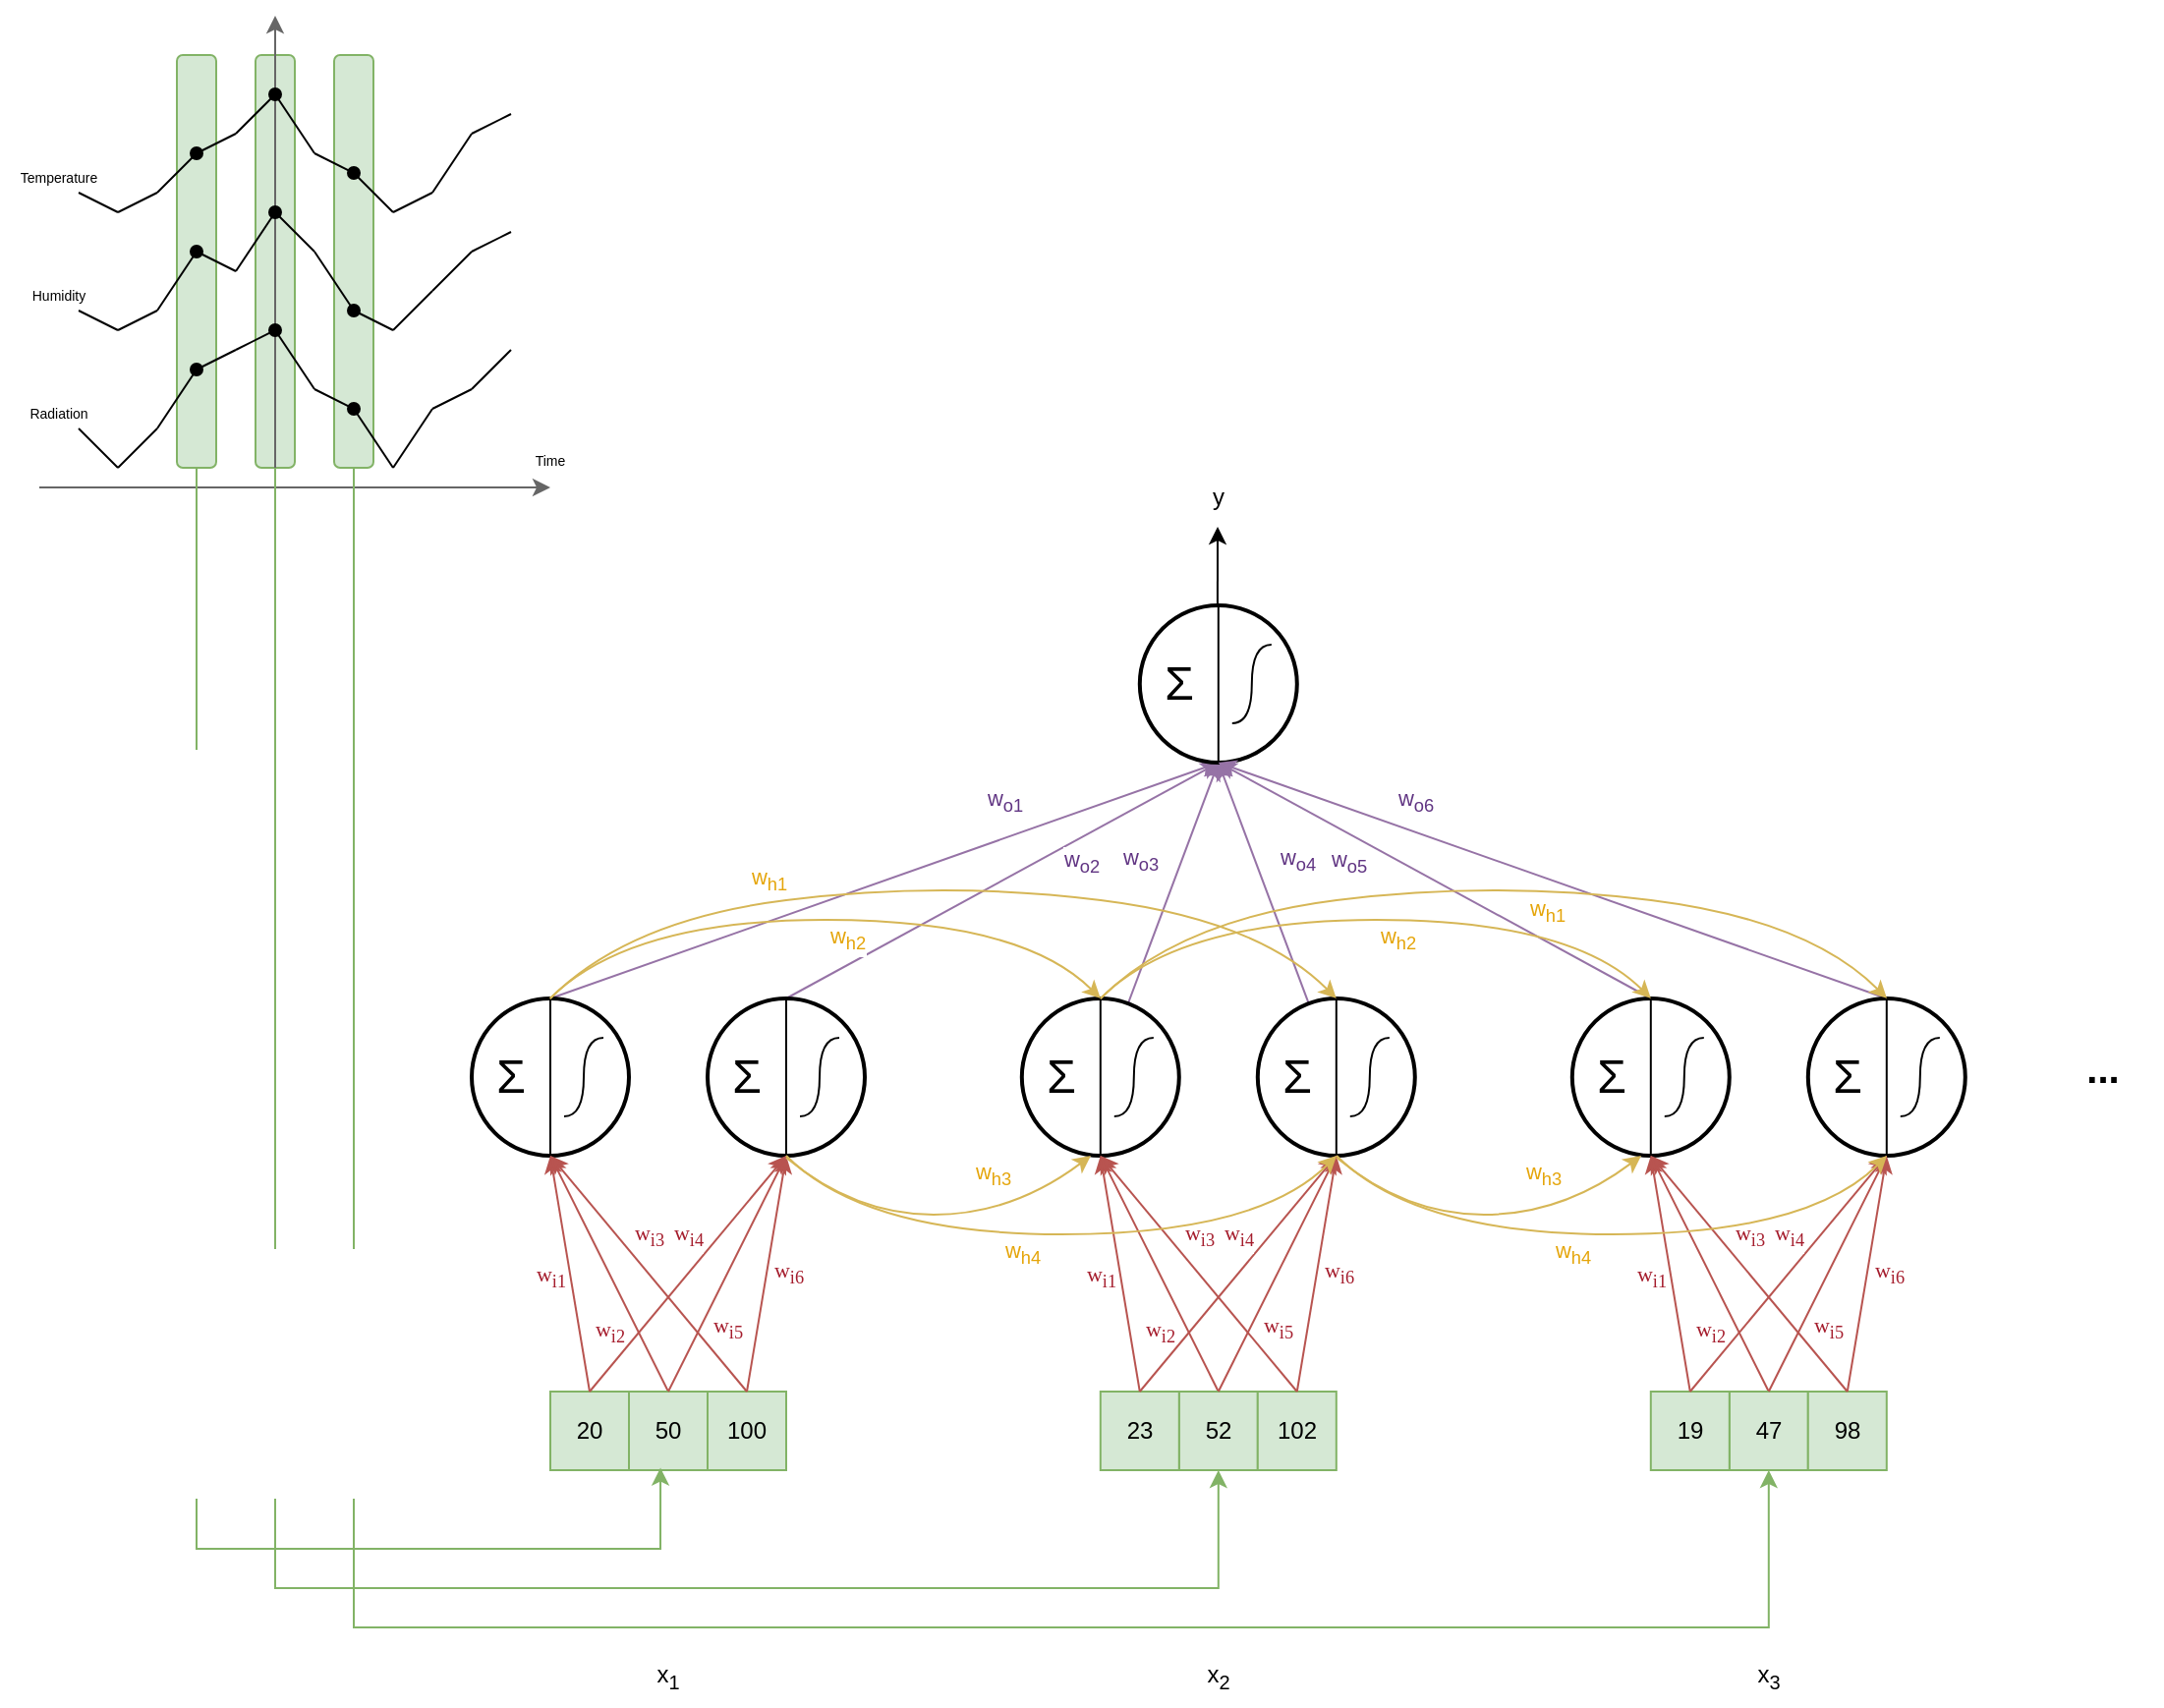 <mxfile version="26.0.6">
  <diagram name="Page-1" id="HHO7tMF4Vck_DR756JE1">
    <mxGraphModel dx="1195" dy="1513" grid="1" gridSize="10" guides="1" tooltips="1" connect="1" arrows="1" fold="1" page="1" pageScale="1" pageWidth="827" pageHeight="1169" math="0" shadow="0">
      <root>
        <mxCell id="0" />
        <mxCell id="1" parent="0" />
        <mxCell id="3cLOkpHJXaenaViT3jhE-11" value="" style="rounded=1;whiteSpace=wrap;html=1;fillColor=#d5e8d4;strokeColor=#82b366;" vertex="1" parent="1">
          <mxGeometry x="90" y="40" width="20" height="210" as="geometry" />
        </mxCell>
        <mxCell id="3cLOkpHJXaenaViT3jhE-10" value="" style="rounded=1;whiteSpace=wrap;html=1;fillColor=#d5e8d4;strokeColor=#82b366;" vertex="1" parent="1">
          <mxGeometry x="170" y="40" width="20" height="210" as="geometry" />
        </mxCell>
        <mxCell id="OHbJW_l4e2RDl2kT1JHy-32" value="" style="rounded=1;whiteSpace=wrap;html=1;fillColor=#d5e8d4;strokeColor=#82b366;" parent="1" vertex="1">
          <mxGeometry x="130" y="40" width="20" height="210" as="geometry" />
        </mxCell>
        <mxCell id="3cLOkpHJXaenaViT3jhE-6" style="rounded=0;orthogonalLoop=1;jettySize=auto;html=1;fillColor=#e1d5e7;strokeColor=#9673a6;exitX=0.5;exitY=0;exitDx=0;exitDy=0;" edge="1" parent="1" source="OHbJW_l4e2RDl2kT1JHy-1">
          <mxGeometry relative="1" as="geometry">
            <mxPoint x="620" y="400" as="targetPoint" />
          </mxGeometry>
        </mxCell>
        <mxCell id="3cLOkpHJXaenaViT3jhE-8" value="w&lt;sub&gt;o1&lt;/sub&gt;" style="edgeLabel;html=1;align=center;verticalAlign=middle;resizable=0;points=[];fontColor=light-dark(#613583, #ededed);" vertex="1" connectable="0" parent="3cLOkpHJXaenaViT3jhE-6">
          <mxGeometry x="-0.231" y="1" relative="1" as="geometry">
            <mxPoint x="100" y="-53" as="offset" />
          </mxGeometry>
        </mxCell>
        <mxCell id="OHbJW_l4e2RDl2kT1JHy-1" value="" style="ellipse;whiteSpace=wrap;html=1;aspect=fixed;strokeWidth=2;" parent="1" vertex="1">
          <mxGeometry x="240" y="520" width="80" height="80" as="geometry" />
        </mxCell>
        <mxCell id="OHbJW_l4e2RDl2kT1JHy-5" value="" style="endArrow=none;html=1;rounded=0;entryX=0.5;entryY=0;entryDx=0;entryDy=0;exitX=0.5;exitY=1;exitDx=0;exitDy=0;" parent="1" source="OHbJW_l4e2RDl2kT1JHy-1" target="OHbJW_l4e2RDl2kT1JHy-1" edge="1">
          <mxGeometry width="50" height="50" relative="1" as="geometry">
            <mxPoint x="110.0" y="990" as="sourcePoint" />
            <mxPoint x="160.0" y="940" as="targetPoint" />
          </mxGeometry>
        </mxCell>
        <mxCell id="OHbJW_l4e2RDl2kT1JHy-7" value="&lt;div align=&quot;center&quot;&gt;&lt;font style=&quot;font-size: 24px;&quot;&gt;Σ&lt;/font&gt;&lt;/div&gt;" style="text;html=1;align=center;verticalAlign=middle;whiteSpace=wrap;rounded=0;" parent="1" vertex="1">
          <mxGeometry x="249.97" y="540" width="20" height="40" as="geometry" />
        </mxCell>
        <mxCell id="OHbJW_l4e2RDl2kT1JHy-9" value="" style="curved=1;endArrow=none;html=1;rounded=0;endFill=0;" parent="1" edge="1">
          <mxGeometry width="50" height="50" relative="1" as="geometry">
            <mxPoint x="287" y="580" as="sourcePoint" />
            <mxPoint x="307" y="540" as="targetPoint" />
            <Array as="points">
              <mxPoint x="297" y="580" />
              <mxPoint x="297" y="540" />
            </Array>
          </mxGeometry>
        </mxCell>
        <mxCell id="OHbJW_l4e2RDl2kT1JHy-38" style="rounded=0;orthogonalLoop=1;jettySize=auto;html=1;fillColor=#f8cecc;strokeColor=#b85450;entryX=0.5;entryY=1;entryDx=0;entryDy=0;exitX=0.5;exitY=0;exitDx=0;exitDy=0;" parent="1" source="OHbJW_l4e2RDl2kT1JHy-14" target="OHbJW_l4e2RDl2kT1JHy-1" edge="1">
          <mxGeometry relative="1" as="geometry">
            <mxPoint x="399.9" y="400" as="targetPoint" />
          </mxGeometry>
        </mxCell>
        <mxCell id="OHbJW_l4e2RDl2kT1JHy-39" value="&lt;font color=&quot;#a51d2d&quot;&gt;w&lt;sub&gt;i2&lt;/sub&gt;&lt;/font&gt;" style="edgeLabel;html=1;align=center;verticalAlign=middle;resizable=0;points=[];fontFamily=Times New Roman;" parent="OHbJW_l4e2RDl2kT1JHy-38" vertex="1" connectable="0">
          <mxGeometry x="-0.259" relative="1" as="geometry">
            <mxPoint x="-8" y="14" as="offset" />
          </mxGeometry>
        </mxCell>
        <mxCell id="OHbJW_l4e2RDl2kT1JHy-14" value="50" style="rounded=0;whiteSpace=wrap;html=1;fillColor=#d5e8d4;strokeColor=#82b366;" parent="1" vertex="1">
          <mxGeometry x="320" y="720" width="40" height="40" as="geometry" />
        </mxCell>
        <mxCell id="OHbJW_l4e2RDl2kT1JHy-16" value="" style="endArrow=none;html=1;rounded=0;" parent="1" edge="1">
          <mxGeometry width="50" height="50" relative="1" as="geometry">
            <mxPoint x="40" y="230" as="sourcePoint" />
            <mxPoint x="60" y="250" as="targetPoint" />
          </mxGeometry>
        </mxCell>
        <mxCell id="OHbJW_l4e2RDl2kT1JHy-17" value="" style="endArrow=none;html=1;rounded=0;" parent="1" edge="1">
          <mxGeometry width="50" height="50" relative="1" as="geometry">
            <mxPoint x="60" y="250" as="sourcePoint" />
            <mxPoint x="80" y="230" as="targetPoint" />
          </mxGeometry>
        </mxCell>
        <mxCell id="OHbJW_l4e2RDl2kT1JHy-18" value="" style="endArrow=oval;html=1;rounded=0;endFill=1;" parent="1" edge="1">
          <mxGeometry width="50" height="50" relative="1" as="geometry">
            <mxPoint x="80" y="230" as="sourcePoint" />
            <mxPoint x="100" y="200" as="targetPoint" />
          </mxGeometry>
        </mxCell>
        <mxCell id="OHbJW_l4e2RDl2kT1JHy-22" value="" style="endArrow=oval;html=1;rounded=0;endFill=1;" parent="1" edge="1">
          <mxGeometry width="50" height="50" relative="1" as="geometry">
            <mxPoint x="160" y="210" as="sourcePoint" />
            <mxPoint x="180" y="220" as="targetPoint" />
          </mxGeometry>
        </mxCell>
        <mxCell id="OHbJW_l4e2RDl2kT1JHy-23" value="" style="endArrow=none;html=1;rounded=0;" parent="1" edge="1">
          <mxGeometry width="50" height="50" relative="1" as="geometry">
            <mxPoint x="180" y="220" as="sourcePoint" />
            <mxPoint x="200" y="250" as="targetPoint" />
          </mxGeometry>
        </mxCell>
        <mxCell id="OHbJW_l4e2RDl2kT1JHy-24" value="" style="endArrow=none;html=1;rounded=0;" parent="1" edge="1">
          <mxGeometry width="50" height="50" relative="1" as="geometry">
            <mxPoint x="200" y="250" as="sourcePoint" />
            <mxPoint x="220" y="220" as="targetPoint" />
          </mxGeometry>
        </mxCell>
        <mxCell id="OHbJW_l4e2RDl2kT1JHy-25" value="" style="endArrow=none;html=1;rounded=0;" parent="1" edge="1">
          <mxGeometry width="50" height="50" relative="1" as="geometry">
            <mxPoint x="220" y="220" as="sourcePoint" />
            <mxPoint x="240" y="210" as="targetPoint" />
          </mxGeometry>
        </mxCell>
        <mxCell id="OHbJW_l4e2RDl2kT1JHy-26" value="" style="endArrow=none;html=1;rounded=0;" parent="1" edge="1">
          <mxGeometry width="50" height="50" relative="1" as="geometry">
            <mxPoint x="240" y="210" as="sourcePoint" />
            <mxPoint x="260" y="190" as="targetPoint" />
          </mxGeometry>
        </mxCell>
        <mxCell id="OHbJW_l4e2RDl2kT1JHy-30" value="" style="endArrow=classic;html=1;rounded=0;fillColor=#f5f5f5;strokeColor=#666666;" parent="1" edge="1">
          <mxGeometry width="50" height="50" relative="1" as="geometry">
            <mxPoint x="20" y="260" as="sourcePoint" />
            <mxPoint x="280" y="260" as="targetPoint" />
          </mxGeometry>
        </mxCell>
        <mxCell id="OHbJW_l4e2RDl2kT1JHy-35" value="&lt;div&gt;&lt;font style=&quot;font-size: 7px;&quot;&gt;Radiation&lt;/font&gt;&lt;/div&gt;" style="text;html=1;align=center;verticalAlign=middle;whiteSpace=wrap;rounded=0;" parent="1" vertex="1">
          <mxGeometry y="206" width="60" height="30" as="geometry" />
        </mxCell>
        <mxCell id="OHbJW_l4e2RDl2kT1JHy-36" value="" style="endArrow=classic;html=1;rounded=0;fillColor=#f5f5f5;strokeColor=#666666;" parent="1" edge="1">
          <mxGeometry width="50" height="50" relative="1" as="geometry">
            <mxPoint x="140" y="260" as="sourcePoint" />
            <mxPoint x="140" y="20" as="targetPoint" />
          </mxGeometry>
        </mxCell>
        <mxCell id="OHbJW_l4e2RDl2kT1JHy-19" value="" style="endArrow=none;html=1;rounded=0;" parent="1" edge="1">
          <mxGeometry width="50" height="50" relative="1" as="geometry">
            <mxPoint x="100" y="200" as="sourcePoint" />
            <mxPoint x="120" y="190" as="targetPoint" />
          </mxGeometry>
        </mxCell>
        <mxCell id="OHbJW_l4e2RDl2kT1JHy-20" value="" style="endArrow=oval;html=1;rounded=0;endFill=1;" parent="1" edge="1">
          <mxGeometry width="50" height="50" relative="1" as="geometry">
            <mxPoint x="120" y="190" as="sourcePoint" />
            <mxPoint x="140" y="180" as="targetPoint" />
          </mxGeometry>
        </mxCell>
        <mxCell id="OHbJW_l4e2RDl2kT1JHy-21" value="" style="endArrow=none;html=1;rounded=0;" parent="1" edge="1">
          <mxGeometry width="50" height="50" relative="1" as="geometry">
            <mxPoint x="140" y="180" as="sourcePoint" />
            <mxPoint x="160" y="210" as="targetPoint" />
          </mxGeometry>
        </mxCell>
        <mxCell id="OHbJW_l4e2RDl2kT1JHy-34" style="edgeStyle=orthogonalEdgeStyle;rounded=0;orthogonalLoop=1;jettySize=auto;html=1;entryX=0.401;entryY=0.97;entryDx=0;entryDy=0;fillColor=#d5e8d4;strokeColor=#82b366;endArrow=classic;endFill=1;entryPerimeter=0;exitX=0.5;exitY=1;exitDx=0;exitDy=0;" parent="1" source="3cLOkpHJXaenaViT3jhE-11" target="OHbJW_l4e2RDl2kT1JHy-14" edge="1">
          <mxGeometry relative="1" as="geometry">
            <Array as="points">
              <mxPoint x="100" y="800" />
              <mxPoint x="336" y="800" />
            </Array>
          </mxGeometry>
        </mxCell>
        <mxCell id="OHbJW_l4e2RDl2kT1JHy-37" value="&lt;font style=&quot;font-size: 7px;&quot;&gt;Time&lt;/font&gt;" style="text;html=1;align=center;verticalAlign=middle;whiteSpace=wrap;rounded=0;" parent="1" vertex="1">
          <mxGeometry x="250" y="230" width="60" height="30" as="geometry" />
        </mxCell>
        <mxCell id="OHbJW_l4e2RDl2kT1JHy-47" value="&lt;div&gt;100&lt;/div&gt;" style="rounded=0;whiteSpace=wrap;html=1;fillColor=#d5e8d4;strokeColor=#82b366;" parent="1" vertex="1">
          <mxGeometry x="360" y="720" width="40" height="40" as="geometry" />
        </mxCell>
        <mxCell id="OHbJW_l4e2RDl2kT1JHy-48" value="20" style="rounded=0;whiteSpace=wrap;html=1;fillColor=#d5e8d4;strokeColor=#82b366;" parent="1" vertex="1">
          <mxGeometry x="280" y="720" width="40" height="40" as="geometry" />
        </mxCell>
        <mxCell id="OHbJW_l4e2RDl2kT1JHy-49" value="" style="endArrow=none;html=1;rounded=0;" parent="1" edge="1">
          <mxGeometry width="50" height="50" relative="1" as="geometry">
            <mxPoint x="40" y="170" as="sourcePoint" />
            <mxPoint x="60" y="180" as="targetPoint" />
          </mxGeometry>
        </mxCell>
        <mxCell id="OHbJW_l4e2RDl2kT1JHy-50" value="" style="endArrow=none;html=1;rounded=0;" parent="1" edge="1">
          <mxGeometry width="50" height="50" relative="1" as="geometry">
            <mxPoint x="60" y="180" as="sourcePoint" />
            <mxPoint x="80" y="170" as="targetPoint" />
          </mxGeometry>
        </mxCell>
        <mxCell id="OHbJW_l4e2RDl2kT1JHy-51" value="" style="endArrow=oval;html=1;rounded=0;endFill=1;" parent="1" edge="1">
          <mxGeometry width="50" height="50" relative="1" as="geometry">
            <mxPoint x="80" y="170" as="sourcePoint" />
            <mxPoint x="100" y="140" as="targetPoint" />
          </mxGeometry>
        </mxCell>
        <mxCell id="OHbJW_l4e2RDl2kT1JHy-52" value="" style="endArrow=oval;html=1;rounded=0;endFill=1;" parent="1" edge="1">
          <mxGeometry width="50" height="50" relative="1" as="geometry">
            <mxPoint x="160" y="140" as="sourcePoint" />
            <mxPoint x="180" y="170" as="targetPoint" />
          </mxGeometry>
        </mxCell>
        <mxCell id="OHbJW_l4e2RDl2kT1JHy-53" value="" style="endArrow=none;html=1;rounded=0;" parent="1" edge="1">
          <mxGeometry width="50" height="50" relative="1" as="geometry">
            <mxPoint x="180" y="170" as="sourcePoint" />
            <mxPoint x="200" y="180" as="targetPoint" />
          </mxGeometry>
        </mxCell>
        <mxCell id="OHbJW_l4e2RDl2kT1JHy-54" value="" style="endArrow=none;html=1;rounded=0;" parent="1" edge="1">
          <mxGeometry width="50" height="50" relative="1" as="geometry">
            <mxPoint x="200" y="180" as="sourcePoint" />
            <mxPoint x="220" y="160" as="targetPoint" />
          </mxGeometry>
        </mxCell>
        <mxCell id="OHbJW_l4e2RDl2kT1JHy-55" value="" style="endArrow=none;html=1;rounded=0;" parent="1" edge="1">
          <mxGeometry width="50" height="50" relative="1" as="geometry">
            <mxPoint x="220" y="160" as="sourcePoint" />
            <mxPoint x="240" y="140" as="targetPoint" />
          </mxGeometry>
        </mxCell>
        <mxCell id="OHbJW_l4e2RDl2kT1JHy-56" value="" style="endArrow=none;html=1;rounded=0;" parent="1" edge="1">
          <mxGeometry width="50" height="50" relative="1" as="geometry">
            <mxPoint x="240" y="140" as="sourcePoint" />
            <mxPoint x="260" y="130" as="targetPoint" />
          </mxGeometry>
        </mxCell>
        <mxCell id="OHbJW_l4e2RDl2kT1JHy-57" value="&lt;font style=&quot;font-size: 7px;&quot;&gt;Humidity&lt;/font&gt;" style="text;html=1;align=center;verticalAlign=middle;whiteSpace=wrap;rounded=0;" parent="1" vertex="1">
          <mxGeometry y="146" width="60" height="30" as="geometry" />
        </mxCell>
        <mxCell id="OHbJW_l4e2RDl2kT1JHy-58" value="" style="endArrow=none;html=1;rounded=0;" parent="1" edge="1">
          <mxGeometry width="50" height="50" relative="1" as="geometry">
            <mxPoint x="100" y="140" as="sourcePoint" />
            <mxPoint x="120" y="150" as="targetPoint" />
          </mxGeometry>
        </mxCell>
        <mxCell id="OHbJW_l4e2RDl2kT1JHy-59" value="" style="endArrow=oval;html=1;rounded=0;endFill=1;" parent="1" edge="1">
          <mxGeometry width="50" height="50" relative="1" as="geometry">
            <mxPoint x="120" y="150" as="sourcePoint" />
            <mxPoint x="140" y="120" as="targetPoint" />
          </mxGeometry>
        </mxCell>
        <mxCell id="OHbJW_l4e2RDl2kT1JHy-60" value="" style="endArrow=none;html=1;rounded=0;" parent="1" edge="1">
          <mxGeometry width="50" height="50" relative="1" as="geometry">
            <mxPoint x="140" y="120" as="sourcePoint" />
            <mxPoint x="160" y="140" as="targetPoint" />
          </mxGeometry>
        </mxCell>
        <mxCell id="OHbJW_l4e2RDl2kT1JHy-61" value="" style="endArrow=none;html=1;rounded=0;" parent="1" edge="1">
          <mxGeometry width="50" height="50" relative="1" as="geometry">
            <mxPoint x="40" y="110" as="sourcePoint" />
            <mxPoint x="60" y="120" as="targetPoint" />
          </mxGeometry>
        </mxCell>
        <mxCell id="OHbJW_l4e2RDl2kT1JHy-62" value="" style="endArrow=none;html=1;rounded=0;" parent="1" edge="1">
          <mxGeometry width="50" height="50" relative="1" as="geometry">
            <mxPoint x="60" y="120" as="sourcePoint" />
            <mxPoint x="80" y="110" as="targetPoint" />
          </mxGeometry>
        </mxCell>
        <mxCell id="OHbJW_l4e2RDl2kT1JHy-63" value="" style="endArrow=oval;html=1;rounded=0;endFill=1;" parent="1" edge="1">
          <mxGeometry width="50" height="50" relative="1" as="geometry">
            <mxPoint x="80" y="110" as="sourcePoint" />
            <mxPoint x="100" y="90" as="targetPoint" />
          </mxGeometry>
        </mxCell>
        <mxCell id="OHbJW_l4e2RDl2kT1JHy-64" value="" style="endArrow=oval;html=1;rounded=0;endFill=1;" parent="1" edge="1">
          <mxGeometry width="50" height="50" relative="1" as="geometry">
            <mxPoint x="160" y="90" as="sourcePoint" />
            <mxPoint x="180" y="100" as="targetPoint" />
          </mxGeometry>
        </mxCell>
        <mxCell id="OHbJW_l4e2RDl2kT1JHy-65" value="" style="endArrow=none;html=1;rounded=0;" parent="1" edge="1">
          <mxGeometry width="50" height="50" relative="1" as="geometry">
            <mxPoint x="180" y="100" as="sourcePoint" />
            <mxPoint x="200" y="120" as="targetPoint" />
          </mxGeometry>
        </mxCell>
        <mxCell id="OHbJW_l4e2RDl2kT1JHy-66" value="" style="endArrow=none;html=1;rounded=0;" parent="1" edge="1">
          <mxGeometry width="50" height="50" relative="1" as="geometry">
            <mxPoint x="200" y="120" as="sourcePoint" />
            <mxPoint x="220" y="110" as="targetPoint" />
          </mxGeometry>
        </mxCell>
        <mxCell id="OHbJW_l4e2RDl2kT1JHy-67" value="" style="endArrow=none;html=1;rounded=0;" parent="1" edge="1">
          <mxGeometry width="50" height="50" relative="1" as="geometry">
            <mxPoint x="220" y="110" as="sourcePoint" />
            <mxPoint x="240" y="80" as="targetPoint" />
          </mxGeometry>
        </mxCell>
        <mxCell id="OHbJW_l4e2RDl2kT1JHy-68" value="" style="endArrow=none;html=1;rounded=0;" parent="1" edge="1">
          <mxGeometry width="50" height="50" relative="1" as="geometry">
            <mxPoint x="240" y="80" as="sourcePoint" />
            <mxPoint x="260" y="70" as="targetPoint" />
          </mxGeometry>
        </mxCell>
        <mxCell id="OHbJW_l4e2RDl2kT1JHy-69" value="&lt;font style=&quot;font-size: 7px;&quot;&gt;Temperature&lt;/font&gt;" style="text;html=1;align=center;verticalAlign=middle;whiteSpace=wrap;rounded=0;" parent="1" vertex="1">
          <mxGeometry y="86" width="60" height="30" as="geometry" />
        </mxCell>
        <mxCell id="OHbJW_l4e2RDl2kT1JHy-70" value="" style="endArrow=none;html=1;rounded=0;" parent="1" edge="1">
          <mxGeometry width="50" height="50" relative="1" as="geometry">
            <mxPoint x="100" y="90" as="sourcePoint" />
            <mxPoint x="120" y="80" as="targetPoint" />
          </mxGeometry>
        </mxCell>
        <mxCell id="OHbJW_l4e2RDl2kT1JHy-71" value="" style="endArrow=oval;html=1;rounded=0;endFill=1;" parent="1" edge="1">
          <mxGeometry width="50" height="50" relative="1" as="geometry">
            <mxPoint x="120" y="80" as="sourcePoint" />
            <mxPoint x="140" y="60" as="targetPoint" />
          </mxGeometry>
        </mxCell>
        <mxCell id="OHbJW_l4e2RDl2kT1JHy-72" value="" style="endArrow=none;html=1;rounded=0;" parent="1" edge="1">
          <mxGeometry width="50" height="50" relative="1" as="geometry">
            <mxPoint x="140" y="60" as="sourcePoint" />
            <mxPoint x="160" y="90" as="targetPoint" />
          </mxGeometry>
        </mxCell>
        <mxCell id="OHbJW_l4e2RDl2kT1JHy-73" style="rounded=0;orthogonalLoop=1;jettySize=auto;html=1;fillColor=#f8cecc;strokeColor=#b85450;exitX=0.5;exitY=0;exitDx=0;exitDy=0;entryX=0.5;entryY=1;entryDx=0;entryDy=0;" parent="1" source="OHbJW_l4e2RDl2kT1JHy-48" target="OHbJW_l4e2RDl2kT1JHy-1" edge="1">
          <mxGeometry relative="1" as="geometry">
            <mxPoint x="249.9" y="410" as="sourcePoint" />
            <mxPoint x="400.9" y="400" as="targetPoint" />
          </mxGeometry>
        </mxCell>
        <mxCell id="OHbJW_l4e2RDl2kT1JHy-74" value="&lt;font color=&quot;#a51d2d&quot;&gt;w&lt;sub&gt;i1&lt;/sub&gt;&lt;/font&gt;" style="edgeLabel;html=1;align=center;verticalAlign=middle;resizable=0;points=[];fontFamily=Times New Roman;" parent="OHbJW_l4e2RDl2kT1JHy-73" vertex="1" connectable="0">
          <mxGeometry x="-0.259" relative="1" as="geometry">
            <mxPoint x="-13" y="-14" as="offset" />
          </mxGeometry>
        </mxCell>
        <mxCell id="OHbJW_l4e2RDl2kT1JHy-75" style="rounded=0;orthogonalLoop=1;jettySize=auto;html=1;fillColor=#f8cecc;strokeColor=#b85450;exitX=0.5;exitY=0;exitDx=0;exitDy=0;entryX=0.5;entryY=1;entryDx=0;entryDy=0;" parent="1" source="OHbJW_l4e2RDl2kT1JHy-47" target="OHbJW_l4e2RDl2kT1JHy-1" edge="1">
          <mxGeometry relative="1" as="geometry">
            <mxPoint x="249.9" y="370" as="sourcePoint" />
            <mxPoint x="399.9" y="400" as="targetPoint" />
          </mxGeometry>
        </mxCell>
        <mxCell id="OHbJW_l4e2RDl2kT1JHy-76" value="&lt;font color=&quot;#a51d2d&quot;&gt;w&lt;sub&gt;i3&lt;/sub&gt;&lt;/font&gt;" style="edgeLabel;html=1;align=center;verticalAlign=middle;resizable=0;points=[];fontFamily=Times New Roman;" parent="OHbJW_l4e2RDl2kT1JHy-75" vertex="1" connectable="0">
          <mxGeometry x="-0.259" relative="1" as="geometry">
            <mxPoint x="-13" y="-35" as="offset" />
          </mxGeometry>
        </mxCell>
        <mxCell id="3cLOkpHJXaenaViT3jhE-5" style="rounded=0;orthogonalLoop=1;jettySize=auto;html=1;fillColor=#e1d5e7;strokeColor=#9673a6;exitX=0.5;exitY=0;exitDx=0;exitDy=0;" edge="1" parent="1" source="OHbJW_l4e2RDl2kT1JHy-77">
          <mxGeometry relative="1" as="geometry">
            <mxPoint x="620" y="400" as="targetPoint" />
          </mxGeometry>
        </mxCell>
        <mxCell id="3cLOkpHJXaenaViT3jhE-9" value="&lt;span style=&quot;color: light-dark(rgb(97, 53, 131), rgb(237, 237, 237));&quot;&gt;w&lt;sub&gt;o2&lt;/sub&gt;&lt;/span&gt;" style="edgeLabel;html=1;align=center;verticalAlign=middle;resizable=0;points=[];" vertex="1" connectable="0" parent="3cLOkpHJXaenaViT3jhE-5">
          <mxGeometry x="-0.205" y="3" relative="1" as="geometry">
            <mxPoint x="64" y="-19" as="offset" />
          </mxGeometry>
        </mxCell>
        <mxCell id="OHbJW_l4e2RDl2kT1JHy-77" value="" style="ellipse;whiteSpace=wrap;html=1;aspect=fixed;strokeWidth=2;" parent="1" vertex="1">
          <mxGeometry x="360" y="520" width="80" height="80" as="geometry" />
        </mxCell>
        <mxCell id="OHbJW_l4e2RDl2kT1JHy-80" value="" style="endArrow=none;html=1;rounded=0;entryX=0.5;entryY=0;entryDx=0;entryDy=0;exitX=0.5;exitY=1;exitDx=0;exitDy=0;" parent="1" source="OHbJW_l4e2RDl2kT1JHy-77" target="OHbJW_l4e2RDl2kT1JHy-77" edge="1">
          <mxGeometry width="50" height="50" relative="1" as="geometry">
            <mxPoint x="230" y="990" as="sourcePoint" />
            <mxPoint x="280" y="940" as="targetPoint" />
          </mxGeometry>
        </mxCell>
        <mxCell id="OHbJW_l4e2RDl2kT1JHy-81" value="&lt;div align=&quot;center&quot;&gt;&lt;font style=&quot;font-size: 24px;&quot;&gt;Σ&lt;/font&gt;&lt;/div&gt;" style="text;html=1;align=center;verticalAlign=middle;whiteSpace=wrap;rounded=0;" parent="1" vertex="1">
          <mxGeometry x="369.97" y="540" width="20" height="40" as="geometry" />
        </mxCell>
        <mxCell id="OHbJW_l4e2RDl2kT1JHy-82" value="" style="curved=1;endArrow=none;html=1;rounded=0;endFill=0;" parent="1" edge="1">
          <mxGeometry width="50" height="50" relative="1" as="geometry">
            <mxPoint x="407" y="580" as="sourcePoint" />
            <mxPoint x="427" y="540" as="targetPoint" />
            <Array as="points">
              <mxPoint x="417" y="580" />
              <mxPoint x="417" y="540" />
            </Array>
          </mxGeometry>
        </mxCell>
        <mxCell id="OHbJW_l4e2RDl2kT1JHy-83" style="rounded=0;orthogonalLoop=1;jettySize=auto;html=1;fillColor=#f8cecc;strokeColor=#b85450;entryX=0.5;entryY=1;entryDx=0;entryDy=0;exitX=0.5;exitY=0;exitDx=0;exitDy=0;" parent="1" source="OHbJW_l4e2RDl2kT1JHy-14" target="OHbJW_l4e2RDl2kT1JHy-77" edge="1">
          <mxGeometry relative="1" as="geometry">
            <mxPoint x="249.9" y="402" as="sourcePoint" />
            <mxPoint x="410.9" y="335" as="targetPoint" />
          </mxGeometry>
        </mxCell>
        <mxCell id="OHbJW_l4e2RDl2kT1JHy-84" value="&lt;font color=&quot;#a51d2d&quot;&gt;w&lt;sub&gt;i5&lt;/sub&gt;&lt;/font&gt;" style="edgeLabel;html=1;align=center;verticalAlign=middle;resizable=0;points=[];fontFamily=Times New Roman;" parent="OHbJW_l4e2RDl2kT1JHy-83" vertex="1" connectable="0">
          <mxGeometry x="-0.259" relative="1" as="geometry">
            <mxPoint x="8" y="12" as="offset" />
          </mxGeometry>
        </mxCell>
        <mxCell id="OHbJW_l4e2RDl2kT1JHy-85" style="rounded=0;orthogonalLoop=1;jettySize=auto;html=1;fillColor=#f8cecc;strokeColor=#b85450;exitX=0.5;exitY=0;exitDx=0;exitDy=0;entryX=0.5;entryY=1;entryDx=0;entryDy=0;" parent="1" source="OHbJW_l4e2RDl2kT1JHy-48" target="OHbJW_l4e2RDl2kT1JHy-77" edge="1">
          <mxGeometry relative="1" as="geometry">
            <mxPoint x="249.9" y="370" as="sourcePoint" />
            <mxPoint x="409.9" y="328" as="targetPoint" />
          </mxGeometry>
        </mxCell>
        <mxCell id="OHbJW_l4e2RDl2kT1JHy-86" value="&lt;font color=&quot;#a51d2d&quot;&gt;w&lt;sub&gt;i4&lt;/sub&gt;&lt;/font&gt;" style="edgeLabel;html=1;align=center;verticalAlign=middle;resizable=0;points=[];fontFamily=Times New Roman;" parent="OHbJW_l4e2RDl2kT1JHy-85" vertex="1" connectable="0">
          <mxGeometry x="-0.259" relative="1" as="geometry">
            <mxPoint x="13" y="-35" as="offset" />
          </mxGeometry>
        </mxCell>
        <mxCell id="OHbJW_l4e2RDl2kT1JHy-87" style="rounded=0;orthogonalLoop=1;jettySize=auto;html=1;fillColor=#f8cecc;strokeColor=#b85450;exitX=0.5;exitY=0;exitDx=0;exitDy=0;entryX=0.5;entryY=1;entryDx=0;entryDy=0;" parent="1" source="OHbJW_l4e2RDl2kT1JHy-47" target="OHbJW_l4e2RDl2kT1JHy-77" edge="1">
          <mxGeometry relative="1" as="geometry">
            <mxPoint x="249.9" y="450" as="sourcePoint" />
            <mxPoint x="410.9" y="343" as="targetPoint" />
          </mxGeometry>
        </mxCell>
        <mxCell id="OHbJW_l4e2RDl2kT1JHy-88" value="&lt;font color=&quot;#a51d2d&quot;&gt;w&lt;sub&gt;i6&lt;/sub&gt;&lt;/font&gt;" style="edgeLabel;html=1;align=center;verticalAlign=middle;resizable=0;points=[];fontFamily=Times New Roman;" parent="OHbJW_l4e2RDl2kT1JHy-87" vertex="1" connectable="0">
          <mxGeometry x="-0.259" relative="1" as="geometry">
            <mxPoint x="13" y="-16" as="offset" />
          </mxGeometry>
        </mxCell>
        <mxCell id="3cLOkpHJXaenaViT3jhE-12" style="rounded=0;orthogonalLoop=1;jettySize=auto;html=1;entryX=0.5;entryY=1;entryDx=0;entryDy=0;fillColor=#e1d5e7;strokeColor=#9673a6;" edge="1" parent="1" source="3cLOkpHJXaenaViT3jhE-14" target="3cLOkpHJXaenaViT3jhE-39">
          <mxGeometry relative="1" as="geometry" />
        </mxCell>
        <mxCell id="3cLOkpHJXaenaViT3jhE-13" value="w&lt;sub&gt;o3&lt;/sub&gt;" style="edgeLabel;html=1;align=center;verticalAlign=middle;resizable=0;points=[];fontColor=light-dark(#613583, #ededed);" vertex="1" connectable="0" parent="3cLOkpHJXaenaViT3jhE-12">
          <mxGeometry x="-0.231" y="1" relative="1" as="geometry">
            <mxPoint x="-11" y="-25" as="offset" />
          </mxGeometry>
        </mxCell>
        <mxCell id="3cLOkpHJXaenaViT3jhE-14" value="" style="ellipse;whiteSpace=wrap;html=1;aspect=fixed;strokeWidth=2;" vertex="1" parent="1">
          <mxGeometry x="519.9" y="520" width="80" height="80" as="geometry" />
        </mxCell>
        <mxCell id="3cLOkpHJXaenaViT3jhE-15" value="" style="endArrow=none;html=1;rounded=0;entryX=0.5;entryY=0;entryDx=0;entryDy=0;exitX=0.5;exitY=1;exitDx=0;exitDy=0;" edge="1" parent="1" source="3cLOkpHJXaenaViT3jhE-14" target="3cLOkpHJXaenaViT3jhE-14">
          <mxGeometry width="50" height="50" relative="1" as="geometry">
            <mxPoint x="389.9" y="990" as="sourcePoint" />
            <mxPoint x="439.9" y="940" as="targetPoint" />
          </mxGeometry>
        </mxCell>
        <mxCell id="3cLOkpHJXaenaViT3jhE-16" value="&lt;div align=&quot;center&quot;&gt;&lt;font style=&quot;font-size: 24px;&quot;&gt;Σ&lt;/font&gt;&lt;/div&gt;" style="text;html=1;align=center;verticalAlign=middle;whiteSpace=wrap;rounded=0;" vertex="1" parent="1">
          <mxGeometry x="529.87" y="540" width="20" height="40" as="geometry" />
        </mxCell>
        <mxCell id="3cLOkpHJXaenaViT3jhE-17" value="" style="curved=1;endArrow=none;html=1;rounded=0;endFill=0;" edge="1" parent="1">
          <mxGeometry width="50" height="50" relative="1" as="geometry">
            <mxPoint x="566.9" y="580" as="sourcePoint" />
            <mxPoint x="586.9" y="540" as="targetPoint" />
            <Array as="points">
              <mxPoint x="576.9" y="580" />
              <mxPoint x="576.9" y="540" />
            </Array>
          </mxGeometry>
        </mxCell>
        <mxCell id="3cLOkpHJXaenaViT3jhE-18" style="rounded=0;orthogonalLoop=1;jettySize=auto;html=1;fillColor=#f8cecc;strokeColor=#b85450;entryX=0.5;entryY=1;entryDx=0;entryDy=0;exitX=0.5;exitY=0;exitDx=0;exitDy=0;" edge="1" parent="1" source="3cLOkpHJXaenaViT3jhE-20" target="3cLOkpHJXaenaViT3jhE-14">
          <mxGeometry relative="1" as="geometry">
            <mxPoint x="679.8" y="400" as="targetPoint" />
          </mxGeometry>
        </mxCell>
        <mxCell id="3cLOkpHJXaenaViT3jhE-19" value="&lt;font color=&quot;#a51d2d&quot;&gt;w&lt;sub&gt;i2&lt;/sub&gt;&lt;/font&gt;" style="edgeLabel;html=1;align=center;verticalAlign=middle;resizable=0;points=[];fontFamily=Times New Roman;" vertex="1" connectable="0" parent="3cLOkpHJXaenaViT3jhE-18">
          <mxGeometry x="-0.259" relative="1" as="geometry">
            <mxPoint x="-8" y="14" as="offset" />
          </mxGeometry>
        </mxCell>
        <mxCell id="3cLOkpHJXaenaViT3jhE-20" value="52" style="rounded=0;whiteSpace=wrap;html=1;fillColor=#d5e8d4;strokeColor=#82b366;" vertex="1" parent="1">
          <mxGeometry x="599.9" y="720" width="40" height="40" as="geometry" />
        </mxCell>
        <mxCell id="3cLOkpHJXaenaViT3jhE-21" value="&lt;div&gt;102&lt;/div&gt;" style="rounded=0;whiteSpace=wrap;html=1;fillColor=#d5e8d4;strokeColor=#82b366;" vertex="1" parent="1">
          <mxGeometry x="639.9" y="720" width="40" height="40" as="geometry" />
        </mxCell>
        <mxCell id="3cLOkpHJXaenaViT3jhE-22" value="23" style="rounded=0;whiteSpace=wrap;html=1;fillColor=#d5e8d4;strokeColor=#82b366;" vertex="1" parent="1">
          <mxGeometry x="559.9" y="720" width="40" height="40" as="geometry" />
        </mxCell>
        <mxCell id="3cLOkpHJXaenaViT3jhE-23" style="rounded=0;orthogonalLoop=1;jettySize=auto;html=1;fillColor=#f8cecc;strokeColor=#b85450;exitX=0.5;exitY=0;exitDx=0;exitDy=0;entryX=0.5;entryY=1;entryDx=0;entryDy=0;" edge="1" parent="1" source="3cLOkpHJXaenaViT3jhE-22" target="3cLOkpHJXaenaViT3jhE-14">
          <mxGeometry relative="1" as="geometry">
            <mxPoint x="529.8" y="410" as="sourcePoint" />
            <mxPoint x="680.8" y="400" as="targetPoint" />
          </mxGeometry>
        </mxCell>
        <mxCell id="3cLOkpHJXaenaViT3jhE-24" value="&lt;font color=&quot;#a51d2d&quot;&gt;w&lt;sub&gt;i1&lt;/sub&gt;&lt;/font&gt;" style="edgeLabel;html=1;align=center;verticalAlign=middle;resizable=0;points=[];fontFamily=Times New Roman;" vertex="1" connectable="0" parent="3cLOkpHJXaenaViT3jhE-23">
          <mxGeometry x="-0.259" relative="1" as="geometry">
            <mxPoint x="-13" y="-14" as="offset" />
          </mxGeometry>
        </mxCell>
        <mxCell id="3cLOkpHJXaenaViT3jhE-25" style="rounded=0;orthogonalLoop=1;jettySize=auto;html=1;fillColor=#f8cecc;strokeColor=#b85450;exitX=0.5;exitY=0;exitDx=0;exitDy=0;entryX=0.5;entryY=1;entryDx=0;entryDy=0;" edge="1" parent="1" source="3cLOkpHJXaenaViT3jhE-21" target="3cLOkpHJXaenaViT3jhE-14">
          <mxGeometry relative="1" as="geometry">
            <mxPoint x="529.8" y="370" as="sourcePoint" />
            <mxPoint x="679.8" y="400" as="targetPoint" />
          </mxGeometry>
        </mxCell>
        <mxCell id="3cLOkpHJXaenaViT3jhE-26" value="&lt;font color=&quot;#a51d2d&quot;&gt;w&lt;sub&gt;i3&lt;/sub&gt;&lt;/font&gt;" style="edgeLabel;html=1;align=center;verticalAlign=middle;resizable=0;points=[];fontFamily=Times New Roman;" vertex="1" connectable="0" parent="3cLOkpHJXaenaViT3jhE-25">
          <mxGeometry x="-0.259" relative="1" as="geometry">
            <mxPoint x="-13" y="-35" as="offset" />
          </mxGeometry>
        </mxCell>
        <mxCell id="3cLOkpHJXaenaViT3jhE-27" style="rounded=0;orthogonalLoop=1;jettySize=auto;html=1;entryX=0.5;entryY=1;entryDx=0;entryDy=0;fillColor=#e1d5e7;strokeColor=#9673a6;" edge="1" parent="1" source="3cLOkpHJXaenaViT3jhE-29" target="3cLOkpHJXaenaViT3jhE-39">
          <mxGeometry relative="1" as="geometry" />
        </mxCell>
        <mxCell id="3cLOkpHJXaenaViT3jhE-28" value="&lt;span style=&quot;color: light-dark(rgb(97, 53, 131), rgb(237, 237, 237));&quot;&gt;w&lt;sub&gt;o4&lt;/sub&gt;&lt;/span&gt;" style="edgeLabel;html=1;align=center;verticalAlign=middle;resizable=0;points=[];" vertex="1" connectable="0" parent="3cLOkpHJXaenaViT3jhE-27">
          <mxGeometry x="-0.205" y="3" relative="1" as="geometry">
            <mxPoint x="15" y="-25" as="offset" />
          </mxGeometry>
        </mxCell>
        <mxCell id="3cLOkpHJXaenaViT3jhE-29" value="" style="ellipse;whiteSpace=wrap;html=1;aspect=fixed;strokeWidth=2;" vertex="1" parent="1">
          <mxGeometry x="639.9" y="520" width="80" height="80" as="geometry" />
        </mxCell>
        <mxCell id="3cLOkpHJXaenaViT3jhE-30" value="" style="endArrow=none;html=1;rounded=0;entryX=0.5;entryY=0;entryDx=0;entryDy=0;exitX=0.5;exitY=1;exitDx=0;exitDy=0;" edge="1" parent="1" source="3cLOkpHJXaenaViT3jhE-29" target="3cLOkpHJXaenaViT3jhE-29">
          <mxGeometry width="50" height="50" relative="1" as="geometry">
            <mxPoint x="509.9" y="990" as="sourcePoint" />
            <mxPoint x="559.9" y="940" as="targetPoint" />
          </mxGeometry>
        </mxCell>
        <mxCell id="3cLOkpHJXaenaViT3jhE-31" value="&lt;div align=&quot;center&quot;&gt;&lt;font style=&quot;font-size: 24px;&quot;&gt;Σ&lt;/font&gt;&lt;/div&gt;" style="text;html=1;align=center;verticalAlign=middle;whiteSpace=wrap;rounded=0;" vertex="1" parent="1">
          <mxGeometry x="649.87" y="540" width="20" height="40" as="geometry" />
        </mxCell>
        <mxCell id="3cLOkpHJXaenaViT3jhE-32" value="" style="curved=1;endArrow=none;html=1;rounded=0;endFill=0;" edge="1" parent="1">
          <mxGeometry width="50" height="50" relative="1" as="geometry">
            <mxPoint x="686.9" y="580" as="sourcePoint" />
            <mxPoint x="706.9" y="540" as="targetPoint" />
            <Array as="points">
              <mxPoint x="696.9" y="580" />
              <mxPoint x="696.9" y="540" />
            </Array>
          </mxGeometry>
        </mxCell>
        <mxCell id="3cLOkpHJXaenaViT3jhE-33" style="rounded=0;orthogonalLoop=1;jettySize=auto;html=1;fillColor=#f8cecc;strokeColor=#b85450;entryX=0.5;entryY=1;entryDx=0;entryDy=0;exitX=0.5;exitY=0;exitDx=0;exitDy=0;" edge="1" parent="1" source="3cLOkpHJXaenaViT3jhE-20" target="3cLOkpHJXaenaViT3jhE-29">
          <mxGeometry relative="1" as="geometry">
            <mxPoint x="529.8" y="402" as="sourcePoint" />
            <mxPoint x="690.8" y="335" as="targetPoint" />
          </mxGeometry>
        </mxCell>
        <mxCell id="3cLOkpHJXaenaViT3jhE-34" value="&lt;font color=&quot;#a51d2d&quot;&gt;w&lt;sub&gt;i5&lt;/sub&gt;&lt;/font&gt;" style="edgeLabel;html=1;align=center;verticalAlign=middle;resizable=0;points=[];fontFamily=Times New Roman;" vertex="1" connectable="0" parent="3cLOkpHJXaenaViT3jhE-33">
          <mxGeometry x="-0.259" relative="1" as="geometry">
            <mxPoint x="8" y="12" as="offset" />
          </mxGeometry>
        </mxCell>
        <mxCell id="3cLOkpHJXaenaViT3jhE-35" style="rounded=0;orthogonalLoop=1;jettySize=auto;html=1;fillColor=#f8cecc;strokeColor=#b85450;exitX=0.5;exitY=0;exitDx=0;exitDy=0;entryX=0.5;entryY=1;entryDx=0;entryDy=0;" edge="1" parent="1" source="3cLOkpHJXaenaViT3jhE-22" target="3cLOkpHJXaenaViT3jhE-29">
          <mxGeometry relative="1" as="geometry">
            <mxPoint x="529.8" y="370" as="sourcePoint" />
            <mxPoint x="689.8" y="328" as="targetPoint" />
          </mxGeometry>
        </mxCell>
        <mxCell id="3cLOkpHJXaenaViT3jhE-36" value="&lt;font color=&quot;#a51d2d&quot;&gt;w&lt;sub&gt;i4&lt;/sub&gt;&lt;/font&gt;" style="edgeLabel;html=1;align=center;verticalAlign=middle;resizable=0;points=[];fontFamily=Times New Roman;" vertex="1" connectable="0" parent="3cLOkpHJXaenaViT3jhE-35">
          <mxGeometry x="-0.259" relative="1" as="geometry">
            <mxPoint x="13" y="-35" as="offset" />
          </mxGeometry>
        </mxCell>
        <mxCell id="3cLOkpHJXaenaViT3jhE-37" style="rounded=0;orthogonalLoop=1;jettySize=auto;html=1;fillColor=#f8cecc;strokeColor=#b85450;exitX=0.5;exitY=0;exitDx=0;exitDy=0;entryX=0.5;entryY=1;entryDx=0;entryDy=0;" edge="1" parent="1" source="3cLOkpHJXaenaViT3jhE-21" target="3cLOkpHJXaenaViT3jhE-29">
          <mxGeometry relative="1" as="geometry">
            <mxPoint x="529.8" y="450" as="sourcePoint" />
            <mxPoint x="690.8" y="343" as="targetPoint" />
          </mxGeometry>
        </mxCell>
        <mxCell id="3cLOkpHJXaenaViT3jhE-38" value="&lt;font color=&quot;#a51d2d&quot;&gt;w&lt;sub&gt;i6&lt;/sub&gt;&lt;/font&gt;" style="edgeLabel;html=1;align=center;verticalAlign=middle;resizable=0;points=[];fontFamily=Times New Roman;" vertex="1" connectable="0" parent="3cLOkpHJXaenaViT3jhE-37">
          <mxGeometry x="-0.259" relative="1" as="geometry">
            <mxPoint x="13" y="-16" as="offset" />
          </mxGeometry>
        </mxCell>
        <mxCell id="3cLOkpHJXaenaViT3jhE-39" value="" style="ellipse;whiteSpace=wrap;html=1;aspect=fixed;strokeWidth=2;" vertex="1" parent="1">
          <mxGeometry x="579.9" y="320" width="80" height="80" as="geometry" />
        </mxCell>
        <mxCell id="3cLOkpHJXaenaViT3jhE-40" value="" style="endArrow=none;html=1;rounded=0;entryX=0.5;entryY=0;entryDx=0;entryDy=0;exitX=0.5;exitY=1;exitDx=0;exitDy=0;" edge="1" parent="1" source="3cLOkpHJXaenaViT3jhE-39" target="3cLOkpHJXaenaViT3jhE-39">
          <mxGeometry width="50" height="50" relative="1" as="geometry">
            <mxPoint x="449.9" y="790" as="sourcePoint" />
            <mxPoint x="499.9" y="740" as="targetPoint" />
          </mxGeometry>
        </mxCell>
        <mxCell id="3cLOkpHJXaenaViT3jhE-41" value="&lt;div align=&quot;center&quot;&gt;&lt;font style=&quot;font-size: 24px;&quot;&gt;Σ&lt;/font&gt;&lt;/div&gt;" style="text;html=1;align=center;verticalAlign=middle;whiteSpace=wrap;rounded=0;" vertex="1" parent="1">
          <mxGeometry x="589.87" y="340" width="20" height="40" as="geometry" />
        </mxCell>
        <mxCell id="3cLOkpHJXaenaViT3jhE-42" value="" style="curved=1;endArrow=none;html=1;rounded=0;endFill=0;" edge="1" parent="1">
          <mxGeometry width="50" height="50" relative="1" as="geometry">
            <mxPoint x="626.9" y="380" as="sourcePoint" />
            <mxPoint x="646.9" y="340" as="targetPoint" />
            <Array as="points">
              <mxPoint x="636.9" y="380" />
              <mxPoint x="636.9" y="340" />
            </Array>
          </mxGeometry>
        </mxCell>
        <mxCell id="3cLOkpHJXaenaViT3jhE-43" style="rounded=0;orthogonalLoop=1;jettySize=auto;html=1;fillColor=#e1d5e7;strokeColor=#9673a6;exitX=0.5;exitY=0;exitDx=0;exitDy=0;" edge="1" parent="1">
          <mxGeometry relative="1" as="geometry">
            <mxPoint x="839.9" y="520" as="sourcePoint" />
            <mxPoint x="620" y="400" as="targetPoint" />
          </mxGeometry>
        </mxCell>
        <mxCell id="3cLOkpHJXaenaViT3jhE-44" value="w&lt;sub&gt;o5&lt;/sub&gt;" style="edgeLabel;html=1;align=center;verticalAlign=middle;resizable=0;points=[];fontColor=light-dark(#613583, #ededed);" vertex="1" connectable="0" parent="3cLOkpHJXaenaViT3jhE-43">
          <mxGeometry x="-0.231" y="1" relative="1" as="geometry">
            <mxPoint x="-69" y="-24" as="offset" />
          </mxGeometry>
        </mxCell>
        <mxCell id="3cLOkpHJXaenaViT3jhE-45" value="" style="ellipse;whiteSpace=wrap;html=1;aspect=fixed;strokeWidth=2;" vertex="1" parent="1">
          <mxGeometry x="799.9" y="520" width="80" height="80" as="geometry" />
        </mxCell>
        <mxCell id="3cLOkpHJXaenaViT3jhE-46" value="" style="endArrow=none;html=1;rounded=0;entryX=0.5;entryY=0;entryDx=0;entryDy=0;exitX=0.5;exitY=1;exitDx=0;exitDy=0;" edge="1" parent="1" source="3cLOkpHJXaenaViT3jhE-45" target="3cLOkpHJXaenaViT3jhE-45">
          <mxGeometry width="50" height="50" relative="1" as="geometry">
            <mxPoint x="669.9" y="990" as="sourcePoint" />
            <mxPoint x="719.9" y="940" as="targetPoint" />
          </mxGeometry>
        </mxCell>
        <mxCell id="3cLOkpHJXaenaViT3jhE-47" value="&lt;div align=&quot;center&quot;&gt;&lt;font style=&quot;font-size: 24px;&quot;&gt;Σ&lt;/font&gt;&lt;/div&gt;" style="text;html=1;align=center;verticalAlign=middle;whiteSpace=wrap;rounded=0;" vertex="1" parent="1">
          <mxGeometry x="809.87" y="540" width="20" height="40" as="geometry" />
        </mxCell>
        <mxCell id="3cLOkpHJXaenaViT3jhE-48" value="" style="curved=1;endArrow=none;html=1;rounded=0;endFill=0;" edge="1" parent="1">
          <mxGeometry width="50" height="50" relative="1" as="geometry">
            <mxPoint x="846.9" y="580" as="sourcePoint" />
            <mxPoint x="866.9" y="540" as="targetPoint" />
            <Array as="points">
              <mxPoint x="856.9" y="580" />
              <mxPoint x="856.9" y="540" />
            </Array>
          </mxGeometry>
        </mxCell>
        <mxCell id="3cLOkpHJXaenaViT3jhE-49" style="rounded=0;orthogonalLoop=1;jettySize=auto;html=1;fillColor=#f8cecc;strokeColor=#b85450;entryX=0.5;entryY=1;entryDx=0;entryDy=0;exitX=0.5;exitY=0;exitDx=0;exitDy=0;" edge="1" parent="1" source="3cLOkpHJXaenaViT3jhE-51" target="3cLOkpHJXaenaViT3jhE-45">
          <mxGeometry relative="1" as="geometry">
            <mxPoint x="959.8" y="400" as="targetPoint" />
          </mxGeometry>
        </mxCell>
        <mxCell id="3cLOkpHJXaenaViT3jhE-50" value="&lt;font color=&quot;#a51d2d&quot;&gt;w&lt;sub&gt;i2&lt;/sub&gt;&lt;/font&gt;" style="edgeLabel;html=1;align=center;verticalAlign=middle;resizable=0;points=[];fontFamily=Times New Roman;" vertex="1" connectable="0" parent="3cLOkpHJXaenaViT3jhE-49">
          <mxGeometry x="-0.259" relative="1" as="geometry">
            <mxPoint x="-8" y="14" as="offset" />
          </mxGeometry>
        </mxCell>
        <mxCell id="3cLOkpHJXaenaViT3jhE-51" value="47" style="rounded=0;whiteSpace=wrap;html=1;fillColor=#d5e8d4;strokeColor=#82b366;" vertex="1" parent="1">
          <mxGeometry x="879.9" y="720" width="40" height="40" as="geometry" />
        </mxCell>
        <mxCell id="3cLOkpHJXaenaViT3jhE-52" value="98" style="rounded=0;whiteSpace=wrap;html=1;fillColor=#d5e8d4;strokeColor=#82b366;" vertex="1" parent="1">
          <mxGeometry x="919.9" y="720" width="40" height="40" as="geometry" />
        </mxCell>
        <mxCell id="3cLOkpHJXaenaViT3jhE-53" value="19" style="rounded=0;whiteSpace=wrap;html=1;fillColor=#d5e8d4;strokeColor=#82b366;" vertex="1" parent="1">
          <mxGeometry x="839.9" y="720" width="40" height="40" as="geometry" />
        </mxCell>
        <mxCell id="3cLOkpHJXaenaViT3jhE-54" style="rounded=0;orthogonalLoop=1;jettySize=auto;html=1;fillColor=#f8cecc;strokeColor=#b85450;exitX=0.5;exitY=0;exitDx=0;exitDy=0;entryX=0.5;entryY=1;entryDx=0;entryDy=0;" edge="1" parent="1" source="3cLOkpHJXaenaViT3jhE-53" target="3cLOkpHJXaenaViT3jhE-45">
          <mxGeometry relative="1" as="geometry">
            <mxPoint x="809.8" y="410" as="sourcePoint" />
            <mxPoint x="960.8" y="400" as="targetPoint" />
          </mxGeometry>
        </mxCell>
        <mxCell id="3cLOkpHJXaenaViT3jhE-55" value="&lt;font color=&quot;#a51d2d&quot;&gt;w&lt;sub&gt;i1&lt;/sub&gt;&lt;/font&gt;" style="edgeLabel;html=1;align=center;verticalAlign=middle;resizable=0;points=[];fontFamily=Times New Roman;" vertex="1" connectable="0" parent="3cLOkpHJXaenaViT3jhE-54">
          <mxGeometry x="-0.259" relative="1" as="geometry">
            <mxPoint x="-13" y="-14" as="offset" />
          </mxGeometry>
        </mxCell>
        <mxCell id="3cLOkpHJXaenaViT3jhE-56" style="rounded=0;orthogonalLoop=1;jettySize=auto;html=1;fillColor=#f8cecc;strokeColor=#b85450;exitX=0.5;exitY=0;exitDx=0;exitDy=0;entryX=0.5;entryY=1;entryDx=0;entryDy=0;" edge="1" parent="1" source="3cLOkpHJXaenaViT3jhE-52" target="3cLOkpHJXaenaViT3jhE-45">
          <mxGeometry relative="1" as="geometry">
            <mxPoint x="809.8" y="370" as="sourcePoint" />
            <mxPoint x="959.8" y="400" as="targetPoint" />
          </mxGeometry>
        </mxCell>
        <mxCell id="3cLOkpHJXaenaViT3jhE-57" value="&lt;font color=&quot;#a51d2d&quot;&gt;w&lt;sub&gt;i3&lt;/sub&gt;&lt;/font&gt;" style="edgeLabel;html=1;align=center;verticalAlign=middle;resizable=0;points=[];fontFamily=Times New Roman;" vertex="1" connectable="0" parent="3cLOkpHJXaenaViT3jhE-56">
          <mxGeometry x="-0.259" relative="1" as="geometry">
            <mxPoint x="-13" y="-35" as="offset" />
          </mxGeometry>
        </mxCell>
        <mxCell id="3cLOkpHJXaenaViT3jhE-58" style="rounded=0;orthogonalLoop=1;jettySize=auto;html=1;entryX=0.5;entryY=1;entryDx=0;entryDy=0;fillColor=#e1d5e7;strokeColor=#9673a6;exitX=0.5;exitY=0;exitDx=0;exitDy=0;" edge="1" parent="1" source="3cLOkpHJXaenaViT3jhE-60" target="3cLOkpHJXaenaViT3jhE-39">
          <mxGeometry relative="1" as="geometry">
            <mxPoint x="899.9" y="440" as="targetPoint" />
          </mxGeometry>
        </mxCell>
        <mxCell id="3cLOkpHJXaenaViT3jhE-59" value="&lt;span style=&quot;color: light-dark(rgb(97, 53, 131), rgb(237, 237, 237));&quot;&gt;w&lt;sub&gt;o6&lt;/sub&gt;&lt;/span&gt;" style="edgeLabel;html=1;align=center;verticalAlign=middle;resizable=0;points=[];" vertex="1" connectable="0" parent="3cLOkpHJXaenaViT3jhE-58">
          <mxGeometry x="-0.205" y="3" relative="1" as="geometry">
            <mxPoint x="-104" y="-55" as="offset" />
          </mxGeometry>
        </mxCell>
        <mxCell id="3cLOkpHJXaenaViT3jhE-60" value="" style="ellipse;whiteSpace=wrap;html=1;aspect=fixed;strokeWidth=2;" vertex="1" parent="1">
          <mxGeometry x="919.9" y="520" width="80" height="80" as="geometry" />
        </mxCell>
        <mxCell id="3cLOkpHJXaenaViT3jhE-61" value="" style="endArrow=none;html=1;rounded=0;entryX=0.5;entryY=0;entryDx=0;entryDy=0;exitX=0.5;exitY=1;exitDx=0;exitDy=0;" edge="1" parent="1" source="3cLOkpHJXaenaViT3jhE-60" target="3cLOkpHJXaenaViT3jhE-60">
          <mxGeometry width="50" height="50" relative="1" as="geometry">
            <mxPoint x="789.9" y="990" as="sourcePoint" />
            <mxPoint x="839.9" y="940" as="targetPoint" />
          </mxGeometry>
        </mxCell>
        <mxCell id="3cLOkpHJXaenaViT3jhE-62" value="&lt;div align=&quot;center&quot;&gt;&lt;font style=&quot;font-size: 24px;&quot;&gt;Σ&lt;/font&gt;&lt;/div&gt;" style="text;html=1;align=center;verticalAlign=middle;whiteSpace=wrap;rounded=0;" vertex="1" parent="1">
          <mxGeometry x="929.87" y="540" width="20" height="40" as="geometry" />
        </mxCell>
        <mxCell id="3cLOkpHJXaenaViT3jhE-63" value="" style="curved=1;endArrow=none;html=1;rounded=0;endFill=0;" edge="1" parent="1">
          <mxGeometry width="50" height="50" relative="1" as="geometry">
            <mxPoint x="966.9" y="580" as="sourcePoint" />
            <mxPoint x="986.9" y="540" as="targetPoint" />
            <Array as="points">
              <mxPoint x="976.9" y="580" />
              <mxPoint x="976.9" y="540" />
            </Array>
          </mxGeometry>
        </mxCell>
        <mxCell id="3cLOkpHJXaenaViT3jhE-64" style="rounded=0;orthogonalLoop=1;jettySize=auto;html=1;fillColor=#f8cecc;strokeColor=#b85450;entryX=0.5;entryY=1;entryDx=0;entryDy=0;exitX=0.5;exitY=0;exitDx=0;exitDy=0;" edge="1" parent="1" source="3cLOkpHJXaenaViT3jhE-51" target="3cLOkpHJXaenaViT3jhE-60">
          <mxGeometry relative="1" as="geometry">
            <mxPoint x="809.8" y="402" as="sourcePoint" />
            <mxPoint x="970.8" y="335" as="targetPoint" />
          </mxGeometry>
        </mxCell>
        <mxCell id="3cLOkpHJXaenaViT3jhE-65" value="&lt;font color=&quot;#a51d2d&quot;&gt;w&lt;sub&gt;i5&lt;/sub&gt;&lt;/font&gt;" style="edgeLabel;html=1;align=center;verticalAlign=middle;resizable=0;points=[];fontFamily=Times New Roman;" vertex="1" connectable="0" parent="3cLOkpHJXaenaViT3jhE-64">
          <mxGeometry x="-0.259" relative="1" as="geometry">
            <mxPoint x="8" y="12" as="offset" />
          </mxGeometry>
        </mxCell>
        <mxCell id="3cLOkpHJXaenaViT3jhE-66" style="rounded=0;orthogonalLoop=1;jettySize=auto;html=1;fillColor=#f8cecc;strokeColor=#b85450;exitX=0.5;exitY=0;exitDx=0;exitDy=0;entryX=0.5;entryY=1;entryDx=0;entryDy=0;" edge="1" parent="1" source="3cLOkpHJXaenaViT3jhE-53" target="3cLOkpHJXaenaViT3jhE-60">
          <mxGeometry relative="1" as="geometry">
            <mxPoint x="809.8" y="370" as="sourcePoint" />
            <mxPoint x="969.8" y="328" as="targetPoint" />
          </mxGeometry>
        </mxCell>
        <mxCell id="3cLOkpHJXaenaViT3jhE-67" value="&lt;font color=&quot;#a51d2d&quot;&gt;w&lt;sub&gt;i4&lt;/sub&gt;&lt;/font&gt;" style="edgeLabel;html=1;align=center;verticalAlign=middle;resizable=0;points=[];fontFamily=Times New Roman;" vertex="1" connectable="0" parent="3cLOkpHJXaenaViT3jhE-66">
          <mxGeometry x="-0.259" relative="1" as="geometry">
            <mxPoint x="13" y="-35" as="offset" />
          </mxGeometry>
        </mxCell>
        <mxCell id="3cLOkpHJXaenaViT3jhE-68" style="rounded=0;orthogonalLoop=1;jettySize=auto;html=1;fillColor=#f8cecc;strokeColor=#b85450;exitX=0.5;exitY=0;exitDx=0;exitDy=0;entryX=0.5;entryY=1;entryDx=0;entryDy=0;" edge="1" parent="1" source="3cLOkpHJXaenaViT3jhE-52" target="3cLOkpHJXaenaViT3jhE-60">
          <mxGeometry relative="1" as="geometry">
            <mxPoint x="809.8" y="450" as="sourcePoint" />
            <mxPoint x="970.8" y="343" as="targetPoint" />
          </mxGeometry>
        </mxCell>
        <mxCell id="3cLOkpHJXaenaViT3jhE-69" value="&lt;font color=&quot;#a51d2d&quot;&gt;w&lt;sub&gt;i6&lt;/sub&gt;&lt;/font&gt;" style="edgeLabel;html=1;align=center;verticalAlign=middle;resizable=0;points=[];fontFamily=Times New Roman;" vertex="1" connectable="0" parent="3cLOkpHJXaenaViT3jhE-68">
          <mxGeometry x="-0.259" relative="1" as="geometry">
            <mxPoint x="13" y="-16" as="offset" />
          </mxGeometry>
        </mxCell>
        <mxCell id="3cLOkpHJXaenaViT3jhE-74" style="edgeStyle=orthogonalEdgeStyle;rounded=0;orthogonalLoop=1;jettySize=auto;html=1;entryX=0.5;entryY=1;entryDx=0;entryDy=0;fillColor=#d5e8d4;strokeColor=#82b366;endArrow=classic;endFill=1;" edge="1" parent="1" target="3cLOkpHJXaenaViT3jhE-20">
          <mxGeometry relative="1" as="geometry">
            <Array as="points">
              <mxPoint x="140" y="820" />
              <mxPoint x="620" y="820" />
            </Array>
            <mxPoint x="140" y="250" as="sourcePoint" />
            <mxPoint x="306" y="769" as="targetPoint" />
          </mxGeometry>
        </mxCell>
        <mxCell id="3cLOkpHJXaenaViT3jhE-75" style="edgeStyle=orthogonalEdgeStyle;rounded=0;orthogonalLoop=1;jettySize=auto;html=1;entryX=0.5;entryY=1;entryDx=0;entryDy=0;fillColor=#d5e8d4;strokeColor=#82b366;endArrow=classic;endFill=1;" edge="1" parent="1" target="3cLOkpHJXaenaViT3jhE-51">
          <mxGeometry relative="1" as="geometry">
            <Array as="points">
              <mxPoint x="180" y="840" />
              <mxPoint x="900" y="840" />
            </Array>
            <mxPoint x="180" y="250" as="sourcePoint" />
            <mxPoint x="590" y="770" as="targetPoint" />
          </mxGeometry>
        </mxCell>
        <mxCell id="3cLOkpHJXaenaViT3jhE-78" value="" style="curved=1;endArrow=classic;html=1;rounded=0;exitX=0.56;exitY=1.014;exitDx=0;exitDy=0;exitPerimeter=0;entryX=0.5;entryY=1;entryDx=0;entryDy=0;fillColor=#fff2cc;strokeColor=#d6b656;" edge="1" parent="1">
          <mxGeometry width="50" height="50" relative="1" as="geometry">
            <mxPoint x="400" y="601.0" as="sourcePoint" />
            <mxPoint x="555" y="600.0" as="targetPoint" />
            <Array as="points">
              <mxPoint x="435" y="630.0" />
              <mxPoint x="515" y="630.0" />
            </Array>
          </mxGeometry>
        </mxCell>
        <mxCell id="3cLOkpHJXaenaViT3jhE-87" value="&lt;span style=&quot;color: light-dark(rgb(229, 165, 10), rgb(237, 237, 237));&quot;&gt;w&lt;sub&gt;h3&lt;/sub&gt;&lt;/span&gt;" style="edgeLabel;html=1;align=center;verticalAlign=middle;resizable=0;points=[];" vertex="1" connectable="0" parent="3cLOkpHJXaenaViT3jhE-78">
          <mxGeometry x="0.314" y="5" relative="1" as="geometry">
            <mxPoint y="-15" as="offset" />
          </mxGeometry>
        </mxCell>
        <mxCell id="3cLOkpHJXaenaViT3jhE-79" value="" style="curved=1;endArrow=classic;html=1;rounded=0;exitX=0.5;exitY=1;exitDx=0;exitDy=0;entryX=0.5;entryY=1;entryDx=0;entryDy=0;fillColor=#fff2cc;strokeColor=#d6b656;" edge="1" parent="1">
          <mxGeometry width="50" height="50" relative="1" as="geometry">
            <mxPoint x="279.9" y="520.0" as="sourcePoint" />
            <mxPoint x="559.9" y="520.0" as="targetPoint" />
            <Array as="points">
              <mxPoint x="320" y="480" />
              <mxPoint x="519.8" y="480.0" />
            </Array>
          </mxGeometry>
        </mxCell>
        <mxCell id="3cLOkpHJXaenaViT3jhE-86" value="&lt;span style=&quot;color: light-dark(rgb(229, 165, 10), rgb(237, 237, 237));&quot;&gt;w&lt;sub&gt;h2&lt;/sub&gt;&lt;/span&gt;" style="edgeLabel;html=1;align=center;verticalAlign=middle;resizable=0;points=[];" vertex="1" connectable="0" parent="3cLOkpHJXaenaViT3jhE-79">
          <mxGeometry x="0.093" relative="1" as="geometry">
            <mxPoint x="-4" y="10" as="offset" />
          </mxGeometry>
        </mxCell>
        <mxCell id="3cLOkpHJXaenaViT3jhE-83" value="" style="curved=1;endArrow=classic;html=1;rounded=0;exitX=0.5;exitY=1;exitDx=0;exitDy=0;entryX=0.5;entryY=1;entryDx=0;entryDy=0;fillColor=#fff2cc;strokeColor=#d6b656;" edge="1" parent="1">
          <mxGeometry width="50" height="50" relative="1" as="geometry">
            <mxPoint x="400" y="600.0" as="sourcePoint" />
            <mxPoint x="680" y="600.0" as="targetPoint" />
            <Array as="points">
              <mxPoint x="440.13" y="640.0" />
              <mxPoint x="639.9" y="640.0" />
            </Array>
          </mxGeometry>
        </mxCell>
        <mxCell id="3cLOkpHJXaenaViT3jhE-89" value="&lt;span style=&quot;color: light-dark(rgb(229, 165, 10), rgb(237, 237, 237));&quot;&gt;w&lt;sub&gt;h4&lt;/sub&gt;&lt;/span&gt;" style="edgeLabel;html=1;align=center;verticalAlign=middle;resizable=0;points=[];" vertex="1" connectable="0" parent="3cLOkpHJXaenaViT3jhE-83">
          <mxGeometry x="-0.093" y="1" relative="1" as="geometry">
            <mxPoint x="-6" y="11" as="offset" />
          </mxGeometry>
        </mxCell>
        <mxCell id="3cLOkpHJXaenaViT3jhE-84" value="" style="curved=1;endArrow=classic;html=1;rounded=0;exitX=0.5;exitY=1;exitDx=0;exitDy=0;entryX=0.5;entryY=0;entryDx=0;entryDy=0;fillColor=#fff2cc;strokeColor=#d6b656;" edge="1" parent="1" target="3cLOkpHJXaenaViT3jhE-29">
          <mxGeometry width="50" height="50" relative="1" as="geometry">
            <mxPoint x="279.87" y="520.0" as="sourcePoint" />
            <mxPoint x="669.87" y="510.0" as="targetPoint" />
            <Array as="points">
              <mxPoint x="320" y="480" />
              <mxPoint x="480" y="460" />
              <mxPoint x="640" y="480" />
            </Array>
          </mxGeometry>
        </mxCell>
        <mxCell id="3cLOkpHJXaenaViT3jhE-85" value="&lt;span style=&quot;color: light-dark(rgb(229, 165, 10), rgb(237, 237, 237));&quot;&gt;w&lt;sub&gt;h1&lt;/sub&gt;&lt;/span&gt;" style="edgeLabel;html=1;align=center;verticalAlign=middle;resizable=0;points=[];" vertex="1" connectable="0" parent="3cLOkpHJXaenaViT3jhE-84">
          <mxGeometry x="-0.057" y="1" relative="1" as="geometry">
            <mxPoint x="-77" y="-1" as="offset" />
          </mxGeometry>
        </mxCell>
        <mxCell id="3cLOkpHJXaenaViT3jhE-90" value="" style="curved=1;endArrow=classic;html=1;rounded=0;exitX=0.56;exitY=1.014;exitDx=0;exitDy=0;exitPerimeter=0;entryX=0.5;entryY=1;entryDx=0;entryDy=0;fillColor=#fff2cc;strokeColor=#d6b656;" edge="1" parent="1">
          <mxGeometry width="50" height="50" relative="1" as="geometry">
            <mxPoint x="680.03" y="601.0" as="sourcePoint" />
            <mxPoint x="835.03" y="600.0" as="targetPoint" />
            <Array as="points">
              <mxPoint x="715.03" y="630.0" />
              <mxPoint x="795.03" y="630.0" />
            </Array>
          </mxGeometry>
        </mxCell>
        <mxCell id="3cLOkpHJXaenaViT3jhE-91" value="&lt;span style=&quot;color: light-dark(rgb(229, 165, 10), rgb(237, 237, 237));&quot;&gt;w&lt;sub&gt;h3&lt;/sub&gt;&lt;/span&gt;" style="edgeLabel;html=1;align=center;verticalAlign=middle;resizable=0;points=[];" vertex="1" connectable="0" parent="3cLOkpHJXaenaViT3jhE-90">
          <mxGeometry x="0.314" y="5" relative="1" as="geometry">
            <mxPoint y="-15" as="offset" />
          </mxGeometry>
        </mxCell>
        <mxCell id="3cLOkpHJXaenaViT3jhE-92" value="" style="curved=1;endArrow=classic;html=1;rounded=0;exitX=0.5;exitY=1;exitDx=0;exitDy=0;entryX=0.5;entryY=1;entryDx=0;entryDy=0;fillColor=#fff2cc;strokeColor=#d6b656;" edge="1" parent="1">
          <mxGeometry width="50" height="50" relative="1" as="geometry">
            <mxPoint x="559.93" y="520.0" as="sourcePoint" />
            <mxPoint x="839.93" y="520.0" as="targetPoint" />
            <Array as="points">
              <mxPoint x="600.03" y="480" />
              <mxPoint x="799.83" y="480.0" />
            </Array>
          </mxGeometry>
        </mxCell>
        <mxCell id="3cLOkpHJXaenaViT3jhE-93" value="&lt;span style=&quot;color: light-dark(rgb(229, 165, 10), rgb(237, 237, 237));&quot;&gt;w&lt;sub&gt;h2&lt;/sub&gt;&lt;/span&gt;" style="edgeLabel;html=1;align=center;verticalAlign=middle;resizable=0;points=[];" vertex="1" connectable="0" parent="3cLOkpHJXaenaViT3jhE-92">
          <mxGeometry x="0.093" relative="1" as="geometry">
            <mxPoint x="-4" y="10" as="offset" />
          </mxGeometry>
        </mxCell>
        <mxCell id="3cLOkpHJXaenaViT3jhE-94" value="" style="curved=1;endArrow=classic;html=1;rounded=0;exitX=0.5;exitY=1;exitDx=0;exitDy=0;entryX=0.5;entryY=1;entryDx=0;entryDy=0;fillColor=#fff2cc;strokeColor=#d6b656;" edge="1" parent="1">
          <mxGeometry width="50" height="50" relative="1" as="geometry">
            <mxPoint x="680.03" y="600.0" as="sourcePoint" />
            <mxPoint x="960.03" y="600.0" as="targetPoint" />
            <Array as="points">
              <mxPoint x="720.16" y="640.0" />
              <mxPoint x="919.93" y="640.0" />
            </Array>
          </mxGeometry>
        </mxCell>
        <mxCell id="3cLOkpHJXaenaViT3jhE-95" value="&lt;span style=&quot;color: light-dark(rgb(229, 165, 10), rgb(237, 237, 237));&quot;&gt;w&lt;sub&gt;h4&lt;/sub&gt;&lt;/span&gt;" style="edgeLabel;html=1;align=center;verticalAlign=middle;resizable=0;points=[];" vertex="1" connectable="0" parent="3cLOkpHJXaenaViT3jhE-94">
          <mxGeometry x="-0.093" y="1" relative="1" as="geometry">
            <mxPoint x="-6" y="11" as="offset" />
          </mxGeometry>
        </mxCell>
        <mxCell id="3cLOkpHJXaenaViT3jhE-96" value="" style="curved=1;endArrow=classic;html=1;rounded=0;exitX=0.5;exitY=1;exitDx=0;exitDy=0;entryX=0.5;entryY=0;entryDx=0;entryDy=0;fillColor=#fff2cc;strokeColor=#d6b656;" edge="1" parent="1">
          <mxGeometry width="50" height="50" relative="1" as="geometry">
            <mxPoint x="559.9" y="520.0" as="sourcePoint" />
            <mxPoint x="960.03" y="520" as="targetPoint" />
            <Array as="points">
              <mxPoint x="600.03" y="480" />
              <mxPoint x="760.03" y="460" />
              <mxPoint x="920.03" y="480" />
            </Array>
          </mxGeometry>
        </mxCell>
        <mxCell id="3cLOkpHJXaenaViT3jhE-97" value="&lt;span style=&quot;color: light-dark(rgb(229, 165, 10), rgb(237, 237, 237));&quot;&gt;w&lt;sub&gt;h1&lt;/sub&gt;&lt;/span&gt;" style="edgeLabel;html=1;align=center;verticalAlign=middle;resizable=0;points=[];" vertex="1" connectable="0" parent="3cLOkpHJXaenaViT3jhE-96">
          <mxGeometry x="-0.057" y="1" relative="1" as="geometry">
            <mxPoint x="39" y="15" as="offset" />
          </mxGeometry>
        </mxCell>
        <mxCell id="3cLOkpHJXaenaViT3jhE-99" value="" style="endArrow=classic;html=1;rounded=0;" edge="1" parent="1">
          <mxGeometry width="50" height="50" relative="1" as="geometry">
            <mxPoint x="619.48" y="320" as="sourcePoint" />
            <mxPoint x="619.51" y="280" as="targetPoint" />
          </mxGeometry>
        </mxCell>
        <mxCell id="3cLOkpHJXaenaViT3jhE-102" value="y" style="text;html=1;align=center;verticalAlign=middle;whiteSpace=wrap;rounded=0;" vertex="1" parent="1">
          <mxGeometry x="589.9" y="250" width="60" height="30" as="geometry" />
        </mxCell>
        <mxCell id="3cLOkpHJXaenaViT3jhE-104" value="x&lt;sub&gt;1&lt;/sub&gt;" style="text;html=1;align=center;verticalAlign=middle;whiteSpace=wrap;rounded=0;" vertex="1" parent="1">
          <mxGeometry x="309.97" y="850" width="60" height="30" as="geometry" />
        </mxCell>
        <mxCell id="3cLOkpHJXaenaViT3jhE-105" value="x&lt;sub&gt;2&lt;/sub&gt;" style="text;html=1;align=center;verticalAlign=middle;whiteSpace=wrap;rounded=0;" vertex="1" parent="1">
          <mxGeometry x="589.87" y="850" width="60" height="30" as="geometry" />
        </mxCell>
        <mxCell id="3cLOkpHJXaenaViT3jhE-106" value="x&lt;sub&gt;3&lt;/sub&gt;" style="text;html=1;align=center;verticalAlign=middle;whiteSpace=wrap;rounded=0;" vertex="1" parent="1">
          <mxGeometry x="869.84" y="850" width="60" height="30" as="geometry" />
        </mxCell>
        <mxCell id="3cLOkpHJXaenaViT3jhE-107" value="&lt;b&gt;&lt;font style=&quot;font-size: 20px;&quot;&gt;...&lt;/font&gt;&lt;/b&gt;" style="text;html=1;align=center;verticalAlign=middle;whiteSpace=wrap;rounded=0;" vertex="1" parent="1">
          <mxGeometry x="1040" y="540" width="60" height="30" as="geometry" />
        </mxCell>
      </root>
    </mxGraphModel>
  </diagram>
</mxfile>
